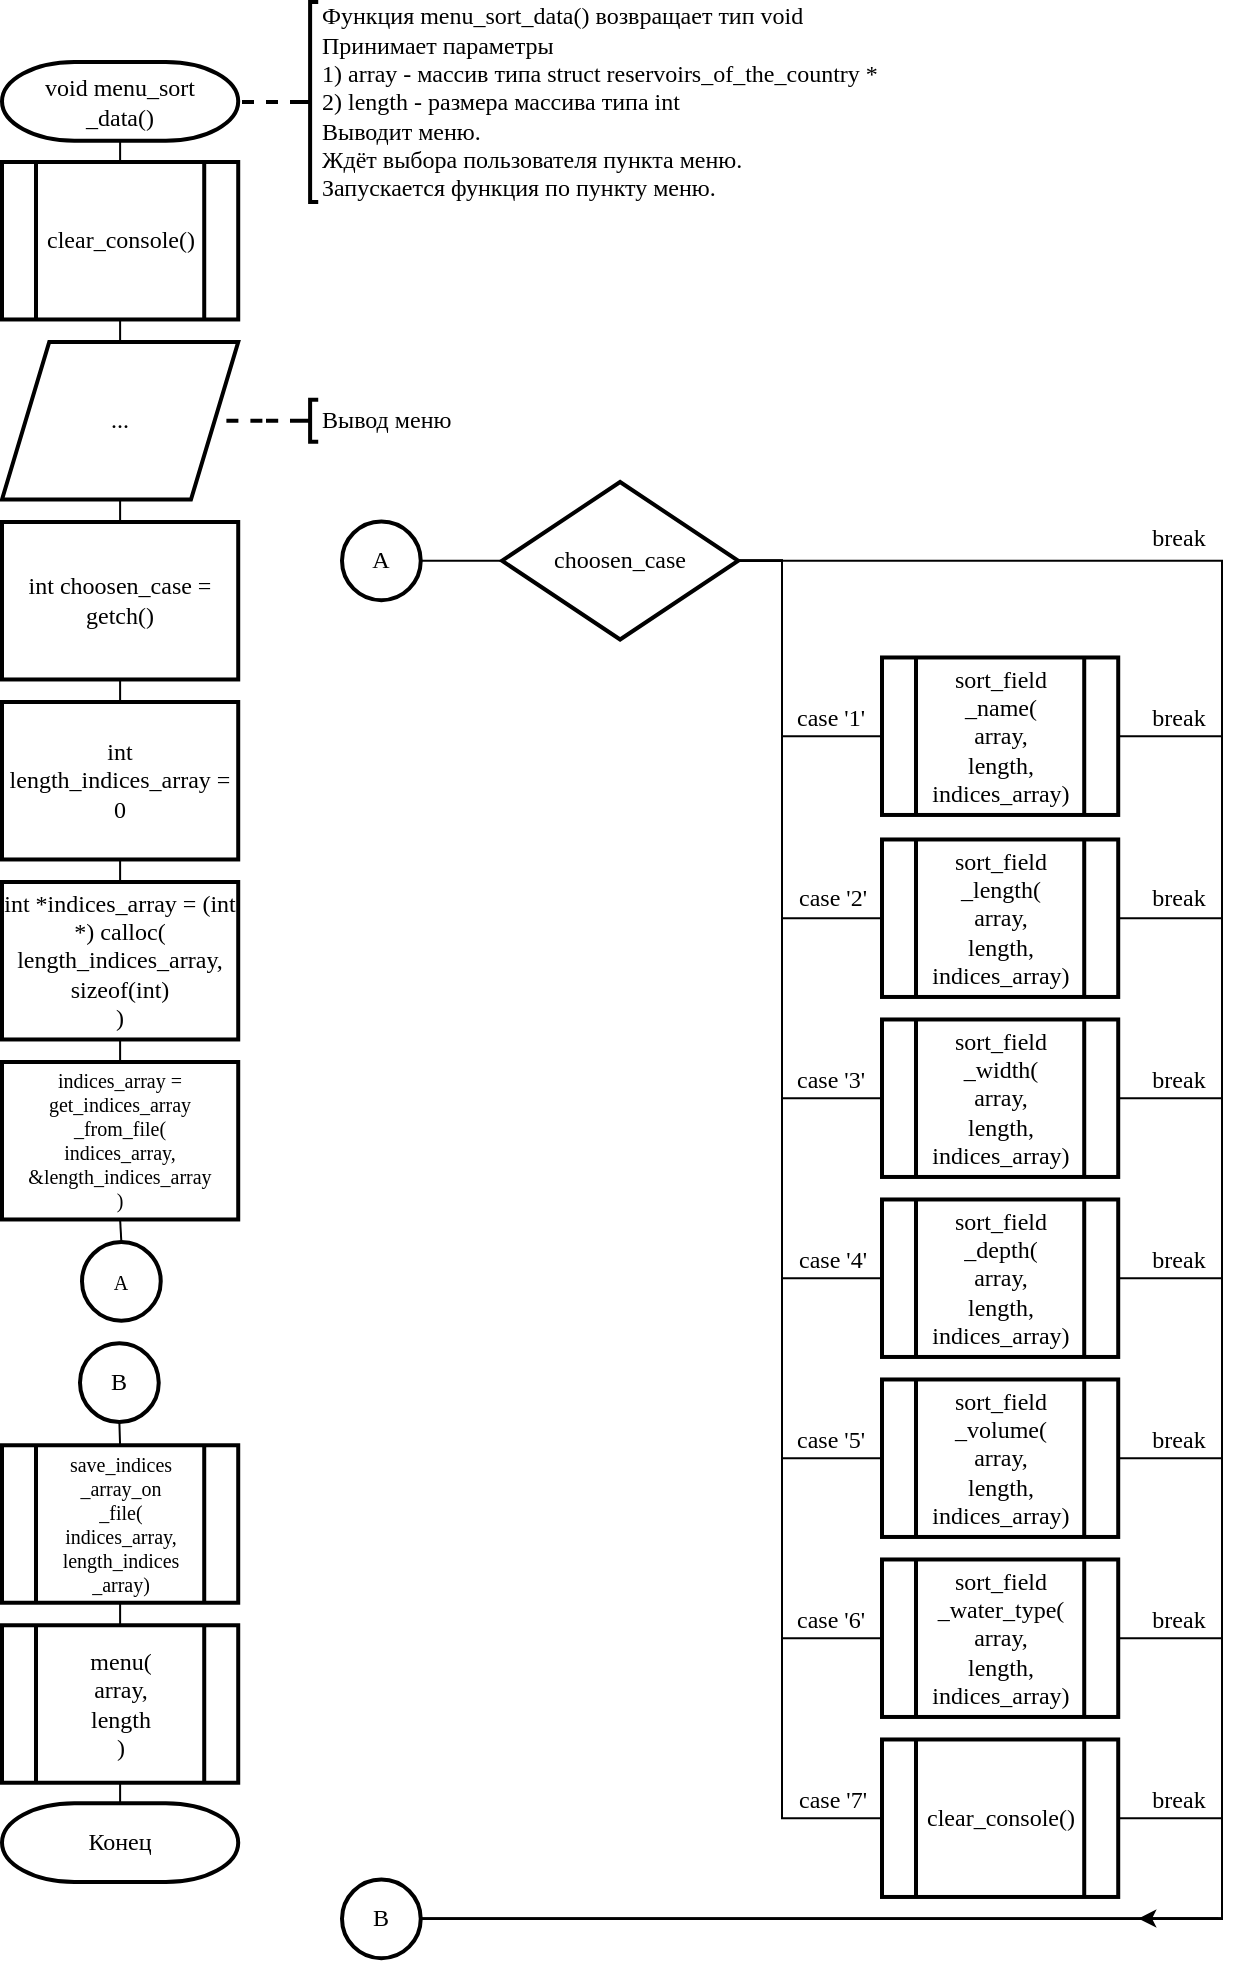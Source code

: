 <mxfile version="13.0.3" type="device"><diagram id="j59IuQGO8v-dsBHY2Uv0" name="Page-1"><mxGraphModel dx="241" dy="144" grid="1" gridSize="10" guides="1" tooltips="1" connect="1" arrows="1" fold="1" page="1" pageScale="1" pageWidth="827" pageHeight="1169" math="0" shadow="0"><root><mxCell id="0"/><mxCell id="1" parent="0"/><mxCell id="S_cpFMowJ8zZGfnA00-i-60" style="edgeStyle=orthogonalEdgeStyle;rounded=0;orthogonalLoop=1;jettySize=auto;html=1;exitX=0.5;exitY=1;exitDx=0;exitDy=0;exitPerimeter=0;entryX=0.5;entryY=0;entryDx=0;entryDy=0;endArrow=none;endFill=0;fontFamily=Times New Roman;fontSize=10;" edge="1" parent="1" source="S_cpFMowJ8zZGfnA00-i-1" target="S_cpFMowJ8zZGfnA00-i-2"><mxGeometry relative="1" as="geometry"/></mxCell><mxCell id="S_cpFMowJ8zZGfnA00-i-1" value="void menu_sort&lt;br style=&quot;font-size: 12px;&quot;&gt;_data()" style="strokeWidth=2;html=1;shape=mxgraph.flowchart.terminator;whiteSpace=wrap;fontSize=12;fontFamily=Times New Roman;" vertex="1" parent="1"><mxGeometry x="160" y="70" width="118.11" height="39.37" as="geometry"/></mxCell><mxCell id="S_cpFMowJ8zZGfnA00-i-59" style="edgeStyle=orthogonalEdgeStyle;rounded=0;orthogonalLoop=1;jettySize=auto;html=1;exitX=0.5;exitY=1;exitDx=0;exitDy=0;entryX=0.5;entryY=0;entryDx=0;entryDy=0;endArrow=none;endFill=0;fontFamily=Times New Roman;fontSize=10;" edge="1" parent="1" source="S_cpFMowJ8zZGfnA00-i-2" target="S_cpFMowJ8zZGfnA00-i-3"><mxGeometry relative="1" as="geometry"/></mxCell><mxCell id="S_cpFMowJ8zZGfnA00-i-2" value="clear_console()" style="verticalLabelPosition=middle;verticalAlign=middle;html=1;shape=process;whiteSpace=wrap;rounded=0;size=0.14;arcSize=6;fontFamily=Times New Roman;strokeWidth=2;labelPosition=center;align=center;fontSize=12;" vertex="1" parent="1"><mxGeometry x="160" y="120" width="118.11" height="78.74" as="geometry"/></mxCell><mxCell id="S_cpFMowJ8zZGfnA00-i-58" style="edgeStyle=orthogonalEdgeStyle;rounded=0;orthogonalLoop=1;jettySize=auto;html=1;exitX=0.5;exitY=1;exitDx=0;exitDy=0;entryX=0.5;entryY=0;entryDx=0;entryDy=0;endArrow=none;endFill=0;fontFamily=Times New Roman;fontSize=10;" edge="1" parent="1" source="S_cpFMowJ8zZGfnA00-i-3" target="S_cpFMowJ8zZGfnA00-i-4"><mxGeometry relative="1" as="geometry"/></mxCell><mxCell id="S_cpFMowJ8zZGfnA00-i-3" value="..." style="shape=parallelogram;perimeter=parallelogramPerimeter;whiteSpace=wrap;html=1;strokeWidth=2;fontSize=12;fontFamily=Times New Roman;" vertex="1" parent="1"><mxGeometry x="160" y="210" width="118.11" height="78.74" as="geometry"/></mxCell><mxCell id="S_cpFMowJ8zZGfnA00-i-57" style="edgeStyle=orthogonalEdgeStyle;rounded=0;orthogonalLoop=1;jettySize=auto;html=1;exitX=0.5;exitY=1;exitDx=0;exitDy=0;entryX=0.5;entryY=0;entryDx=0;entryDy=0;endArrow=none;endFill=0;fontFamily=Times New Roman;fontSize=10;" edge="1" parent="1" source="S_cpFMowJ8zZGfnA00-i-4" target="S_cpFMowJ8zZGfnA00-i-5"><mxGeometry relative="1" as="geometry"/></mxCell><mxCell id="S_cpFMowJ8zZGfnA00-i-4" value="int choosen_case = getch()" style="rounded=0;whiteSpace=wrap;html=1;absoluteArcSize=1;arcSize=14;strokeWidth=2;fontSize=12;fontFamily=Times New Roman;" vertex="1" parent="1"><mxGeometry x="160" y="300" width="118.11" height="78.74" as="geometry"/></mxCell><mxCell id="S_cpFMowJ8zZGfnA00-i-56" style="edgeStyle=orthogonalEdgeStyle;rounded=0;orthogonalLoop=1;jettySize=auto;html=1;exitX=0.5;exitY=1;exitDx=0;exitDy=0;entryX=0.5;entryY=0;entryDx=0;entryDy=0;endArrow=none;endFill=0;fontFamily=Times New Roman;fontSize=10;" edge="1" parent="1" source="S_cpFMowJ8zZGfnA00-i-5" target="S_cpFMowJ8zZGfnA00-i-6"><mxGeometry relative="1" as="geometry"/></mxCell><mxCell id="S_cpFMowJ8zZGfnA00-i-5" value="int length_indices_array = 0" style="rounded=0;whiteSpace=wrap;html=1;absoluteArcSize=1;arcSize=14;strokeWidth=2;fontSize=12;fontFamily=Times New Roman;" vertex="1" parent="1"><mxGeometry x="160" y="390" width="118.11" height="78.74" as="geometry"/></mxCell><mxCell id="S_cpFMowJ8zZGfnA00-i-55" style="edgeStyle=orthogonalEdgeStyle;rounded=0;orthogonalLoop=1;jettySize=auto;html=1;exitX=0.5;exitY=1;exitDx=0;exitDy=0;entryX=0.5;entryY=0;entryDx=0;entryDy=0;endArrow=none;endFill=0;fontFamily=Times New Roman;fontSize=10;" edge="1" parent="1" source="S_cpFMowJ8zZGfnA00-i-6" target="S_cpFMowJ8zZGfnA00-i-7"><mxGeometry relative="1" as="geometry"/></mxCell><mxCell id="S_cpFMowJ8zZGfnA00-i-6" value="int *indices_array = (int *) calloc(&lt;br style=&quot;font-size: 12px;&quot;&gt;length_indices_array, sizeof(int)&lt;br style=&quot;font-size: 12px;&quot;&gt;)" style="rounded=0;whiteSpace=wrap;html=1;absoluteArcSize=1;arcSize=14;strokeWidth=2;fontSize=12;fontFamily=Times New Roman;" vertex="1" parent="1"><mxGeometry x="160" y="480" width="118.11" height="78.74" as="geometry"/></mxCell><mxCell id="S_cpFMowJ8zZGfnA00-i-65" style="edgeStyle=orthogonalEdgeStyle;rounded=0;orthogonalLoop=1;jettySize=auto;html=1;exitX=0.5;exitY=1;exitDx=0;exitDy=0;entryX=0.5;entryY=0;entryDx=0;entryDy=0;entryPerimeter=0;endArrow=none;endFill=0;fontFamily=Times New Roman;fontSize=10;" edge="1" parent="1" source="S_cpFMowJ8zZGfnA00-i-7" target="S_cpFMowJ8zZGfnA00-i-64"><mxGeometry relative="1" as="geometry"/></mxCell><mxCell id="S_cpFMowJ8zZGfnA00-i-7" value="indices_array = get_indices_array&lt;br style=&quot;font-size: 10px;&quot;&gt;_from_file(&lt;br style=&quot;font-size: 10px;&quot;&gt;indices_array, &amp;amp;length_indices_array&lt;br style=&quot;font-size: 10px;&quot;&gt;)" style="rounded=0;whiteSpace=wrap;html=1;absoluteArcSize=1;arcSize=14;strokeWidth=2;fontSize=10;fontFamily=Times New Roman;" vertex="1" parent="1"><mxGeometry x="160" y="570" width="118.11" height="78.74" as="geometry"/></mxCell><mxCell id="S_cpFMowJ8zZGfnA00-i-17" style="edgeStyle=orthogonalEdgeStyle;rounded=0;orthogonalLoop=1;jettySize=auto;html=1;exitX=1;exitY=0.5;exitDx=0;exitDy=0;exitPerimeter=0;entryX=0;entryY=0.5;entryDx=0;entryDy=0;fontSize=12;endArrow=none;endFill=0;fontFamily=Times New Roman;" edge="1" parent="1" source="S_cpFMowJ8zZGfnA00-i-8" target="S_cpFMowJ8zZGfnA00-i-9"><mxGeometry relative="1" as="geometry"><Array as="points"><mxPoint x="550" y="319.74"/><mxPoint x="550" y="406.74"/></Array></mxGeometry></mxCell><mxCell id="S_cpFMowJ8zZGfnA00-i-18" style="edgeStyle=orthogonalEdgeStyle;rounded=0;orthogonalLoop=1;jettySize=auto;html=1;exitX=1;exitY=0.5;exitDx=0;exitDy=0;exitPerimeter=0;entryX=0;entryY=0.5;entryDx=0;entryDy=0;endArrow=none;endFill=0;fontSize=12;fontFamily=Times New Roman;" edge="1" parent="1" source="S_cpFMowJ8zZGfnA00-i-8" target="S_cpFMowJ8zZGfnA00-i-10"><mxGeometry relative="1" as="geometry"><Array as="points"><mxPoint x="550" y="319.74"/><mxPoint x="550" y="497.74"/></Array></mxGeometry></mxCell><mxCell id="S_cpFMowJ8zZGfnA00-i-19" style="edgeStyle=orthogonalEdgeStyle;rounded=0;orthogonalLoop=1;jettySize=auto;html=1;exitX=1;exitY=0.5;exitDx=0;exitDy=0;exitPerimeter=0;entryX=0;entryY=0.5;entryDx=0;entryDy=0;endArrow=none;endFill=0;fontSize=12;fontFamily=Times New Roman;" edge="1" parent="1" source="S_cpFMowJ8zZGfnA00-i-8" target="S_cpFMowJ8zZGfnA00-i-11"><mxGeometry relative="1" as="geometry"><Array as="points"><mxPoint x="550" y="319.74"/><mxPoint x="550" y="587.74"/></Array></mxGeometry></mxCell><mxCell id="S_cpFMowJ8zZGfnA00-i-20" style="edgeStyle=orthogonalEdgeStyle;rounded=0;orthogonalLoop=1;jettySize=auto;html=1;exitX=1;exitY=0.5;exitDx=0;exitDy=0;exitPerimeter=0;entryX=0;entryY=0.5;entryDx=0;entryDy=0;endArrow=none;endFill=0;fontSize=12;fontFamily=Times New Roman;" edge="1" parent="1" source="S_cpFMowJ8zZGfnA00-i-8" target="S_cpFMowJ8zZGfnA00-i-12"><mxGeometry relative="1" as="geometry"><Array as="points"><mxPoint x="550" y="319.74"/><mxPoint x="550" y="677.74"/></Array></mxGeometry></mxCell><mxCell id="S_cpFMowJ8zZGfnA00-i-21" style="edgeStyle=orthogonalEdgeStyle;rounded=0;orthogonalLoop=1;jettySize=auto;html=1;exitX=1;exitY=0.5;exitDx=0;exitDy=0;exitPerimeter=0;entryX=0;entryY=0.5;entryDx=0;entryDy=0;endArrow=none;endFill=0;fontSize=12;fontFamily=Times New Roman;" edge="1" parent="1" source="S_cpFMowJ8zZGfnA00-i-8" target="S_cpFMowJ8zZGfnA00-i-13"><mxGeometry relative="1" as="geometry"><Array as="points"><mxPoint x="550" y="319.74"/><mxPoint x="550" y="767.74"/></Array></mxGeometry></mxCell><mxCell id="S_cpFMowJ8zZGfnA00-i-22" style="edgeStyle=orthogonalEdgeStyle;rounded=0;orthogonalLoop=1;jettySize=auto;html=1;exitX=1;exitY=0.5;exitDx=0;exitDy=0;exitPerimeter=0;entryX=0;entryY=0.5;entryDx=0;entryDy=0;endArrow=none;endFill=0;fontSize=12;fontFamily=Times New Roman;" edge="1" parent="1" source="S_cpFMowJ8zZGfnA00-i-8" target="S_cpFMowJ8zZGfnA00-i-14"><mxGeometry relative="1" as="geometry"><Array as="points"><mxPoint x="550" y="319.74"/><mxPoint x="550" y="857.74"/></Array></mxGeometry></mxCell><mxCell id="S_cpFMowJ8zZGfnA00-i-23" style="edgeStyle=orthogonalEdgeStyle;rounded=0;orthogonalLoop=1;jettySize=auto;html=1;exitX=1;exitY=0.5;exitDx=0;exitDy=0;exitPerimeter=0;entryX=0;entryY=0.5;entryDx=0;entryDy=0;endArrow=none;endFill=0;fontSize=12;fontFamily=Times New Roman;" edge="1" parent="1" source="S_cpFMowJ8zZGfnA00-i-8" target="S_cpFMowJ8zZGfnA00-i-15"><mxGeometry relative="1" as="geometry"><Array as="points"><mxPoint x="550" y="319.74"/><mxPoint x="550" y="947.74"/></Array></mxGeometry></mxCell><mxCell id="S_cpFMowJ8zZGfnA00-i-31" style="edgeStyle=orthogonalEdgeStyle;rounded=0;orthogonalLoop=1;jettySize=auto;html=1;exitX=1;exitY=0.5;exitDx=0;exitDy=0;exitPerimeter=0;entryX=1;entryY=0.5;entryDx=0;entryDy=0;entryPerimeter=0;endArrow=none;endFill=0;fontSize=12;fontFamily=Times New Roman;" edge="1" parent="1" source="S_cpFMowJ8zZGfnA00-i-8" target="S_cpFMowJ8zZGfnA00-i-63"><mxGeometry relative="1" as="geometry"><Array as="points"><mxPoint x="770" y="319.74"/><mxPoint x="770" y="998.74"/></Array></mxGeometry></mxCell><mxCell id="S_cpFMowJ8zZGfnA00-i-8" value="choosen_case" style="strokeWidth=2;html=1;shape=mxgraph.flowchart.decision;whiteSpace=wrap;fontSize=12;fontFamily=Times New Roman;" vertex="1" parent="1"><mxGeometry x="410" y="280" width="118.11" height="78.74" as="geometry"/></mxCell><mxCell id="S_cpFMowJ8zZGfnA00-i-30" style="edgeStyle=orthogonalEdgeStyle;rounded=0;orthogonalLoop=1;jettySize=auto;html=1;exitX=1;exitY=0.5;exitDx=0;exitDy=0;entryX=1;entryY=0.5;entryDx=0;entryDy=0;entryPerimeter=0;endArrow=none;endFill=0;fontSize=12;fontFamily=Times New Roman;" edge="1" parent="1" source="S_cpFMowJ8zZGfnA00-i-9" target="S_cpFMowJ8zZGfnA00-i-63"><mxGeometry relative="1" as="geometry"><Array as="points"><mxPoint x="770" y="406.74"/><mxPoint x="770" y="998.74"/></Array></mxGeometry></mxCell><mxCell id="S_cpFMowJ8zZGfnA00-i-9" value="sort_field&lt;br style=&quot;font-size: 12px;&quot;&gt;_name(&lt;br style=&quot;font-size: 12px;&quot;&gt;array,&lt;br style=&quot;font-size: 12px;&quot;&gt;length, indices_array)" style="verticalLabelPosition=middle;verticalAlign=middle;html=1;shape=process;whiteSpace=wrap;rounded=0;size=0.14;arcSize=6;fontFamily=Times New Roman;strokeWidth=2;labelPosition=center;align=center;fontSize=12;" vertex="1" parent="1"><mxGeometry x="600" y="367.74" width="118.11" height="78.74" as="geometry"/></mxCell><mxCell id="S_cpFMowJ8zZGfnA00-i-29" style="edgeStyle=orthogonalEdgeStyle;rounded=0;orthogonalLoop=1;jettySize=auto;html=1;exitX=1;exitY=0.5;exitDx=0;exitDy=0;entryX=1;entryY=0.5;entryDx=0;entryDy=0;entryPerimeter=0;endArrow=none;endFill=0;fontSize=12;fontFamily=Times New Roman;" edge="1" parent="1" source="S_cpFMowJ8zZGfnA00-i-10" target="S_cpFMowJ8zZGfnA00-i-63"><mxGeometry relative="1" as="geometry"><Array as="points"><mxPoint x="770" y="497.74"/><mxPoint x="770" y="998.74"/></Array></mxGeometry></mxCell><mxCell id="S_cpFMowJ8zZGfnA00-i-10" value="sort_field&lt;br style=&quot;font-size: 12px;&quot;&gt;_length(&lt;br style=&quot;font-size: 12px;&quot;&gt;array,&lt;br style=&quot;font-size: 12px;&quot;&gt;length, indices_array)" style="verticalLabelPosition=middle;verticalAlign=middle;html=1;shape=process;whiteSpace=wrap;rounded=0;size=0.14;arcSize=6;fontFamily=Times New Roman;strokeWidth=2;labelPosition=center;align=center;fontSize=12;" vertex="1" parent="1"><mxGeometry x="600" y="458.74" width="118.11" height="78.74" as="geometry"/></mxCell><mxCell id="S_cpFMowJ8zZGfnA00-i-28" style="edgeStyle=orthogonalEdgeStyle;rounded=0;orthogonalLoop=1;jettySize=auto;html=1;exitX=1;exitY=0.5;exitDx=0;exitDy=0;entryX=1;entryY=0.5;entryDx=0;entryDy=0;entryPerimeter=0;endArrow=none;endFill=0;fontSize=12;fontFamily=Times New Roman;" edge="1" parent="1" source="S_cpFMowJ8zZGfnA00-i-11" target="S_cpFMowJ8zZGfnA00-i-63"><mxGeometry relative="1" as="geometry"><Array as="points"><mxPoint x="770" y="587.74"/><mxPoint x="770" y="998.74"/></Array></mxGeometry></mxCell><mxCell id="S_cpFMowJ8zZGfnA00-i-11" value="sort_field&lt;br style=&quot;font-size: 12px;&quot;&gt;_width(&lt;br style=&quot;font-size: 12px;&quot;&gt;array,&lt;br style=&quot;font-size: 12px;&quot;&gt;length, indices_array)" style="verticalLabelPosition=middle;verticalAlign=middle;html=1;shape=process;whiteSpace=wrap;rounded=0;size=0.14;arcSize=6;fontFamily=Times New Roman;strokeWidth=2;labelPosition=center;align=center;fontSize=12;" vertex="1" parent="1"><mxGeometry x="600" y="548.74" width="118.11" height="78.74" as="geometry"/></mxCell><mxCell id="S_cpFMowJ8zZGfnA00-i-27" style="edgeStyle=orthogonalEdgeStyle;rounded=0;orthogonalLoop=1;jettySize=auto;html=1;exitX=1;exitY=0.5;exitDx=0;exitDy=0;entryX=1;entryY=0.5;entryDx=0;entryDy=0;entryPerimeter=0;endArrow=none;endFill=0;fontSize=12;fontFamily=Times New Roman;" edge="1" parent="1" source="S_cpFMowJ8zZGfnA00-i-12" target="S_cpFMowJ8zZGfnA00-i-63"><mxGeometry relative="1" as="geometry"><Array as="points"><mxPoint x="770" y="677.74"/><mxPoint x="770" y="998.74"/></Array></mxGeometry></mxCell><mxCell id="S_cpFMowJ8zZGfnA00-i-12" value="sort_field&lt;br style=&quot;font-size: 12px;&quot;&gt;_depth(&lt;br style=&quot;font-size: 12px;&quot;&gt;array,&lt;br style=&quot;font-size: 12px;&quot;&gt;length, indices_array)" style="verticalLabelPosition=middle;verticalAlign=middle;html=1;shape=process;whiteSpace=wrap;rounded=0;size=0.14;arcSize=6;fontFamily=Times New Roman;strokeWidth=2;labelPosition=center;align=center;fontSize=12;" vertex="1" parent="1"><mxGeometry x="600" y="638.74" width="118.11" height="78.74" as="geometry"/></mxCell><mxCell id="S_cpFMowJ8zZGfnA00-i-26" style="edgeStyle=orthogonalEdgeStyle;rounded=0;orthogonalLoop=1;jettySize=auto;html=1;exitX=1;exitY=0.5;exitDx=0;exitDy=0;entryX=1;entryY=0.5;entryDx=0;entryDy=0;entryPerimeter=0;endArrow=none;endFill=0;fontSize=12;fontFamily=Times New Roman;" edge="1" parent="1" source="S_cpFMowJ8zZGfnA00-i-13" target="S_cpFMowJ8zZGfnA00-i-63"><mxGeometry relative="1" as="geometry"><Array as="points"><mxPoint x="770" y="767.74"/><mxPoint x="770" y="998.74"/></Array></mxGeometry></mxCell><mxCell id="S_cpFMowJ8zZGfnA00-i-13" value="sort_field&lt;br style=&quot;font-size: 12px;&quot;&gt;_volume(&lt;br style=&quot;font-size: 12px;&quot;&gt;array,&lt;br style=&quot;font-size: 12px;&quot;&gt;length, indices_array)" style="verticalLabelPosition=middle;verticalAlign=middle;html=1;shape=process;whiteSpace=wrap;rounded=0;size=0.14;arcSize=6;fontFamily=Times New Roman;strokeWidth=2;labelPosition=center;align=center;fontSize=12;" vertex="1" parent="1"><mxGeometry x="600" y="728.74" width="118.11" height="78.74" as="geometry"/></mxCell><mxCell id="S_cpFMowJ8zZGfnA00-i-25" style="edgeStyle=orthogonalEdgeStyle;rounded=0;orthogonalLoop=1;jettySize=auto;html=1;exitX=1;exitY=0.5;exitDx=0;exitDy=0;entryX=1;entryY=0.5;entryDx=0;entryDy=0;entryPerimeter=0;endArrow=none;endFill=0;fontSize=12;fontFamily=Times New Roman;" edge="1" parent="1" source="S_cpFMowJ8zZGfnA00-i-14" target="S_cpFMowJ8zZGfnA00-i-63"><mxGeometry relative="1" as="geometry"><Array as="points"><mxPoint x="770" y="857.74"/><mxPoint x="770" y="998.74"/></Array></mxGeometry></mxCell><mxCell id="S_cpFMowJ8zZGfnA00-i-14" value="sort_field&lt;br style=&quot;font-size: 12px;&quot;&gt;_water_type(&lt;br style=&quot;font-size: 12px;&quot;&gt;array,&lt;br style=&quot;font-size: 12px;&quot;&gt;length, indices_array)" style="verticalLabelPosition=middle;verticalAlign=middle;html=1;shape=process;whiteSpace=wrap;rounded=0;size=0.14;arcSize=6;fontFamily=Times New Roman;strokeWidth=2;labelPosition=center;align=center;fontSize=12;" vertex="1" parent="1"><mxGeometry x="600" y="818.74" width="118.11" height="78.74" as="geometry"/></mxCell><mxCell id="S_cpFMowJ8zZGfnA00-i-24" style="edgeStyle=orthogonalEdgeStyle;rounded=0;orthogonalLoop=1;jettySize=auto;html=1;exitX=1;exitY=0.5;exitDx=0;exitDy=0;entryX=1;entryY=0.5;entryDx=0;entryDy=0;entryPerimeter=0;endArrow=none;endFill=0;fontSize=12;fontFamily=Times New Roman;" edge="1" parent="1" source="S_cpFMowJ8zZGfnA00-i-15" target="S_cpFMowJ8zZGfnA00-i-63"><mxGeometry relative="1" as="geometry"><Array as="points"><mxPoint x="770" y="947.74"/><mxPoint x="770" y="998.74"/></Array></mxGeometry></mxCell><mxCell id="S_cpFMowJ8zZGfnA00-i-15" value="clear_console()" style="verticalLabelPosition=middle;verticalAlign=middle;html=1;shape=process;whiteSpace=wrap;rounded=0;size=0.14;arcSize=6;fontFamily=Times New Roman;strokeWidth=2;labelPosition=center;align=center;fontSize=12;" vertex="1" parent="1"><mxGeometry x="600" y="908.74" width="118.11" height="78.74" as="geometry"/></mxCell><mxCell id="S_cpFMowJ8zZGfnA00-i-32" value="case '1'" style="text;html=1;align=center;verticalAlign=middle;resizable=0;points=[];autosize=1;fontSize=12;fontFamily=Times New Roman;" vertex="1" parent="1"><mxGeometry x="549.37" y="388.11" width="50" height="20" as="geometry"/></mxCell><mxCell id="S_cpFMowJ8zZGfnA00-i-33" value="case '2'" style="text;html=1;align=center;verticalAlign=middle;resizable=0;points=[];autosize=1;fontSize=12;fontFamily=Times New Roman;" vertex="1" parent="1"><mxGeometry x="550" y="478.11" width="50" height="20" as="geometry"/></mxCell><mxCell id="S_cpFMowJ8zZGfnA00-i-34" value="case '3'" style="text;html=1;align=center;verticalAlign=middle;resizable=0;points=[];autosize=1;fontSize=12;fontFamily=Times New Roman;" vertex="1" parent="1"><mxGeometry x="549.37" y="568.74" width="50" height="20" as="geometry"/></mxCell><mxCell id="S_cpFMowJ8zZGfnA00-i-35" value="case '4'" style="text;html=1;align=center;verticalAlign=middle;resizable=0;points=[];autosize=1;fontSize=12;fontFamily=Times New Roman;" vertex="1" parent="1"><mxGeometry x="550" y="658.74" width="50" height="20" as="geometry"/></mxCell><mxCell id="S_cpFMowJ8zZGfnA00-i-36" value="case '5'" style="text;html=1;align=center;verticalAlign=middle;resizable=0;points=[];autosize=1;fontSize=12;fontFamily=Times New Roman;" vertex="1" parent="1"><mxGeometry x="549.37" y="748.74" width="50" height="20" as="geometry"/></mxCell><mxCell id="S_cpFMowJ8zZGfnA00-i-37" value="case '6'" style="text;html=1;align=center;verticalAlign=middle;resizable=0;points=[];autosize=1;fontSize=12;fontFamily=Times New Roman;" vertex="1" parent="1"><mxGeometry x="549.37" y="838.74" width="50" height="20" as="geometry"/></mxCell><mxCell id="S_cpFMowJ8zZGfnA00-i-38" value="case '7'" style="text;html=1;align=center;verticalAlign=middle;resizable=0;points=[];autosize=1;fontSize=12;fontFamily=Times New Roman;" vertex="1" parent="1"><mxGeometry x="550" y="928.74" width="50" height="20" as="geometry"/></mxCell><mxCell id="S_cpFMowJ8zZGfnA00-i-39" value="break" style="text;html=1;align=center;verticalAlign=middle;resizable=0;points=[];autosize=1;fontSize=12;fontFamily=Times New Roman;" vertex="1" parent="1"><mxGeometry x="728.11" y="388.11" width="40" height="20" as="geometry"/></mxCell><mxCell id="S_cpFMowJ8zZGfnA00-i-40" value="break" style="text;html=1;align=center;verticalAlign=middle;resizable=0;points=[];autosize=1;fontSize=12;fontFamily=Times New Roman;" vertex="1" parent="1"><mxGeometry x="728.11" y="478.11" width="40" height="20" as="geometry"/></mxCell><mxCell id="S_cpFMowJ8zZGfnA00-i-41" value="break" style="text;html=1;align=center;verticalAlign=middle;resizable=0;points=[];autosize=1;fontSize=12;fontFamily=Times New Roman;" vertex="1" parent="1"><mxGeometry x="728.11" y="568.74" width="40" height="20" as="geometry"/></mxCell><mxCell id="S_cpFMowJ8zZGfnA00-i-42" value="break" style="text;html=1;align=center;verticalAlign=middle;resizable=0;points=[];autosize=1;fontSize=12;fontFamily=Times New Roman;" vertex="1" parent="1"><mxGeometry x="728.11" y="658.74" width="40" height="20" as="geometry"/></mxCell><mxCell id="S_cpFMowJ8zZGfnA00-i-43" value="break" style="text;html=1;align=center;verticalAlign=middle;resizable=0;points=[];autosize=1;fontSize=12;fontFamily=Times New Roman;" vertex="1" parent="1"><mxGeometry x="728.11" y="748.74" width="40" height="20" as="geometry"/></mxCell><mxCell id="S_cpFMowJ8zZGfnA00-i-45" value="break" style="text;html=1;align=center;verticalAlign=middle;resizable=0;points=[];autosize=1;fontSize=12;fontFamily=Times New Roman;" vertex="1" parent="1"><mxGeometry x="728.11" y="838.74" width="40" height="20" as="geometry"/></mxCell><mxCell id="S_cpFMowJ8zZGfnA00-i-46" value="break" style="text;html=1;align=center;verticalAlign=middle;resizable=0;points=[];autosize=1;fontSize=12;fontFamily=Times New Roman;" vertex="1" parent="1"><mxGeometry x="728.11" y="928.74" width="40" height="20" as="geometry"/></mxCell><mxCell id="S_cpFMowJ8zZGfnA00-i-47" value="break" style="text;html=1;align=center;verticalAlign=middle;resizable=0;points=[];autosize=1;fontSize=12;fontFamily=Times New Roman;" vertex="1" parent="1"><mxGeometry x="728.11" y="298.11" width="40" height="20" as="geometry"/></mxCell><mxCell id="S_cpFMowJ8zZGfnA00-i-54" style="edgeStyle=orthogonalEdgeStyle;rounded=0;orthogonalLoop=1;jettySize=auto;html=1;exitX=0.5;exitY=1;exitDx=0;exitDy=0;exitPerimeter=0;entryX=0.5;entryY=0;entryDx=0;entryDy=0;endArrow=none;endFill=0;fontFamily=Times New Roman;fontSize=10;" edge="1" parent="1" source="S_cpFMowJ8zZGfnA00-i-48" target="S_cpFMowJ8zZGfnA00-i-49"><mxGeometry relative="1" as="geometry"/></mxCell><mxCell id="S_cpFMowJ8zZGfnA00-i-48" value="B" style="strokeWidth=2;html=1;shape=mxgraph.flowchart.start_2;whiteSpace=wrap;fontFamily=Times New Roman;fontSize=12;" vertex="1" parent="1"><mxGeometry x="199" y="710.63" width="39.37" height="39.37" as="geometry"/></mxCell><mxCell id="S_cpFMowJ8zZGfnA00-i-53" style="edgeStyle=orthogonalEdgeStyle;rounded=0;orthogonalLoop=1;jettySize=auto;html=1;exitX=0.5;exitY=1;exitDx=0;exitDy=0;entryX=0.5;entryY=0;entryDx=0;entryDy=0;endArrow=none;endFill=0;fontFamily=Times New Roman;fontSize=10;" edge="1" parent="1" source="S_cpFMowJ8zZGfnA00-i-49" target="S_cpFMowJ8zZGfnA00-i-50"><mxGeometry relative="1" as="geometry"/></mxCell><mxCell id="S_cpFMowJ8zZGfnA00-i-49" value="save_indices&lt;br style=&quot;font-size: 10px&quot;&gt;_array_on&lt;br style=&quot;font-size: 10px&quot;&gt;_file(&lt;br&gt;indices_array, length_indices&lt;br&gt;_array)" style="verticalLabelPosition=middle;verticalAlign=middle;html=1;shape=process;whiteSpace=wrap;rounded=0;size=0.14;arcSize=6;fontFamily=Times New Roman;strokeWidth=2;labelPosition=center;align=center;fontSize=10;" vertex="1" parent="1"><mxGeometry x="160" y="761.63" width="118.11" height="78.74" as="geometry"/></mxCell><mxCell id="S_cpFMowJ8zZGfnA00-i-52" style="edgeStyle=orthogonalEdgeStyle;rounded=0;orthogonalLoop=1;jettySize=auto;html=1;exitX=0.5;exitY=1;exitDx=0;exitDy=0;entryX=0.5;entryY=0;entryDx=0;entryDy=0;entryPerimeter=0;endArrow=none;endFill=0;fontFamily=Times New Roman;fontSize=10;" edge="1" parent="1" source="S_cpFMowJ8zZGfnA00-i-50" target="S_cpFMowJ8zZGfnA00-i-51"><mxGeometry relative="1" as="geometry"/></mxCell><mxCell id="S_cpFMowJ8zZGfnA00-i-50" value="menu(&lt;br style=&quot;font-size: 12px;&quot;&gt;array,&lt;br style=&quot;font-size: 12px;&quot;&gt;length&lt;br style=&quot;font-size: 12px;&quot;&gt;)" style="verticalLabelPosition=middle;verticalAlign=middle;html=1;shape=process;whiteSpace=wrap;rounded=0;size=0.14;arcSize=6;fontFamily=Times New Roman;strokeWidth=2;labelPosition=center;align=center;fontSize=12;" vertex="1" parent="1"><mxGeometry x="160" y="851.63" width="118.11" height="78.74" as="geometry"/></mxCell><mxCell id="S_cpFMowJ8zZGfnA00-i-51" value="Конец" style="strokeWidth=2;html=1;shape=mxgraph.flowchart.terminator;whiteSpace=wrap;fontFamily=Times New Roman;fontSize=12;" vertex="1" parent="1"><mxGeometry x="160" y="940.63" width="118.11" height="39.37" as="geometry"/></mxCell><mxCell id="S_cpFMowJ8zZGfnA00-i-62" style="edgeStyle=orthogonalEdgeStyle;rounded=0;orthogonalLoop=1;jettySize=auto;html=1;exitX=1;exitY=0.5;exitDx=0;exitDy=0;exitPerimeter=0;entryX=0;entryY=0.5;entryDx=0;entryDy=0;entryPerimeter=0;endArrow=none;endFill=0;fontFamily=Times New Roman;fontSize=10;" edge="1" parent="1" source="S_cpFMowJ8zZGfnA00-i-61" target="S_cpFMowJ8zZGfnA00-i-8"><mxGeometry relative="1" as="geometry"/></mxCell><mxCell id="S_cpFMowJ8zZGfnA00-i-61" value="A" style="strokeWidth=2;html=1;shape=mxgraph.flowchart.start_2;whiteSpace=wrap;fontFamily=Times New Roman;fontSize=12;" vertex="1" parent="1"><mxGeometry x="330" y="299.74" width="39.37" height="39.37" as="geometry"/></mxCell><mxCell id="S_cpFMowJ8zZGfnA00-i-63" value="B" style="strokeWidth=2;html=1;shape=mxgraph.flowchart.start_2;whiteSpace=wrap;fontFamily=Times New Roman;fontSize=12;" vertex="1" parent="1"><mxGeometry x="330" y="978.74" width="39.37" height="39.37" as="geometry"/></mxCell><mxCell id="S_cpFMowJ8zZGfnA00-i-64" value="A" style="strokeWidth=2;html=1;shape=mxgraph.flowchart.start_2;whiteSpace=wrap;fontFamily=Times New Roman;fontSize=10;" vertex="1" parent="1"><mxGeometry x="200" y="660" width="39.37" height="39.37" as="geometry"/></mxCell><mxCell id="S_cpFMowJ8zZGfnA00-i-72" style="edgeStyle=orthogonalEdgeStyle;rounded=0;orthogonalLoop=1;jettySize=auto;html=1;exitX=0;exitY=0.5;exitDx=0;exitDy=0;exitPerimeter=0;entryX=1;entryY=0.5;entryDx=0;entryDy=0;entryPerimeter=0;dashed=1;endArrow=none;endFill=0;strokeWidth=2;fontFamily=Times New Roman;fontSize=10;" edge="1" parent="1" source="S_cpFMowJ8zZGfnA00-i-66" target="S_cpFMowJ8zZGfnA00-i-1"><mxGeometry relative="1" as="geometry"/></mxCell><mxCell id="S_cpFMowJ8zZGfnA00-i-66" value="Функция menu_sort_data() возвращает тип void&lt;br&gt;Принимает параметры&lt;br&gt;1) array - массив типа struct reservoirs_of_the_country *&lt;br&gt;2) length - размера массива типа int&lt;br&gt;Выводит меню.&lt;br&gt;Ждёт выбора пользователя пункта меню.&lt;br&gt;Запускается функция по пункту меню." style="strokeWidth=2;html=1;shape=mxgraph.flowchart.annotation_2;align=left;labelPosition=right;pointerEvents=1;fontFamily=Times New Roman;" vertex="1" parent="1"><mxGeometry x="310" y="40.0" width="8.11" height="100" as="geometry"/></mxCell><mxCell id="S_cpFMowJ8zZGfnA00-i-70" style="edgeStyle=orthogonalEdgeStyle;rounded=0;orthogonalLoop=1;jettySize=auto;html=1;exitX=0;exitY=0.5;exitDx=0;exitDy=0;exitPerimeter=0;entryX=1;entryY=0.5;entryDx=0;entryDy=0;endArrow=none;endFill=0;fontFamily=Times New Roman;fontSize=10;dashed=1;strokeWidth=2;" edge="1" parent="1" source="S_cpFMowJ8zZGfnA00-i-67" target="S_cpFMowJ8zZGfnA00-i-3"><mxGeometry relative="1" as="geometry"/></mxCell><mxCell id="S_cpFMowJ8zZGfnA00-i-67" value="Вывод меню" style="strokeWidth=2;html=1;shape=mxgraph.flowchart.annotation_2;align=left;labelPosition=right;pointerEvents=1;fontFamily=Times New Roman;" vertex="1" parent="1"><mxGeometry x="310" y="238.87" width="8.11" height="21" as="geometry"/></mxCell><mxCell id="S_cpFMowJ8zZGfnA00-i-73" value="" style="endArrow=classic;html=1;strokeWidth=1;fontFamily=Times New Roman;fontSize=12;" edge="1" parent="1"><mxGeometry width="50" height="50" relative="1" as="geometry"><mxPoint x="768.11" y="998.29" as="sourcePoint"/><mxPoint x="728.11" y="998.29" as="targetPoint"/></mxGeometry></mxCell></root></mxGraphModel></diagram></mxfile>